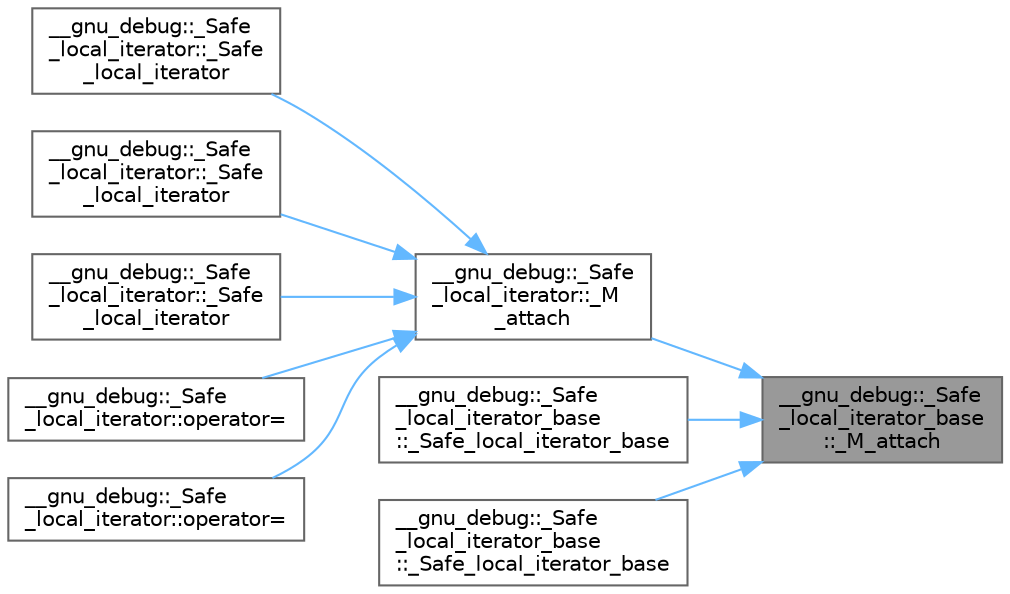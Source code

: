 digraph "__gnu_debug::_Safe_local_iterator_base::_M_attach"
{
 // LATEX_PDF_SIZE
  bgcolor="transparent";
  edge [fontname=Helvetica,fontsize=10,labelfontname=Helvetica,labelfontsize=10];
  node [fontname=Helvetica,fontsize=10,shape=box,height=0.2,width=0.4];
  rankdir="RL";
  Node1 [id="Node000001",label="__gnu_debug::_Safe\l_local_iterator_base\l::_M_attach",height=0.2,width=0.4,color="gray40", fillcolor="grey60", style="filled", fontcolor="black",tooltip=" "];
  Node1 -> Node2 [id="edge1_Node000001_Node000002",dir="back",color="steelblue1",style="solid",tooltip=" "];
  Node2 [id="Node000002",label="__gnu_debug::_Safe\l_local_iterator::_M\l_attach",height=0.2,width=0.4,color="grey40", fillcolor="white", style="filled",URL="$class____gnu__debug_1_1___safe__local__iterator.html#ae844aa725bcfae4523cd9c050821e0f5",tooltip=" "];
  Node2 -> Node3 [id="edge2_Node000002_Node000003",dir="back",color="steelblue1",style="solid",tooltip=" "];
  Node3 [id="Node000003",label="__gnu_debug::_Safe\l_local_iterator::_Safe\l_local_iterator",height=0.2,width=0.4,color="grey40", fillcolor="white", style="filled",URL="$class____gnu__debug_1_1___safe__local__iterator.html#a281a8ffa72a96b7599ad892efc6f4367",tooltip="Move construction."];
  Node2 -> Node4 [id="edge3_Node000002_Node000004",dir="back",color="steelblue1",style="solid",tooltip=" "];
  Node4 [id="Node000004",label="__gnu_debug::_Safe\l_local_iterator::_Safe\l_local_iterator",height=0.2,width=0.4,color="grey40", fillcolor="white", style="filled",URL="$class____gnu__debug_1_1___safe__local__iterator.html#a0a7e70d70fe6ebf02a59eb4ed6704642",tooltip="Copy construction."];
  Node2 -> Node5 [id="edge4_Node000002_Node000005",dir="back",color="steelblue1",style="solid",tooltip=" "];
  Node5 [id="Node000005",label="__gnu_debug::_Safe\l_local_iterator::_Safe\l_local_iterator",height=0.2,width=0.4,color="grey40", fillcolor="white", style="filled",URL="$class____gnu__debug_1_1___safe__local__iterator.html#ab45913e372960af8e21c2e246563e815",tooltip="Converting constructor from a mutable iterator to a constant iterator."];
  Node2 -> Node6 [id="edge5_Node000002_Node000006",dir="back",color="steelblue1",style="solid",tooltip=" "];
  Node6 [id="Node000006",label="__gnu_debug::_Safe\l_local_iterator::operator=",height=0.2,width=0.4,color="grey40", fillcolor="white", style="filled",URL="$class____gnu__debug_1_1___safe__local__iterator.html#a1e0306579e4d4782b254f5d5732e078f",tooltip="Move assignment."];
  Node2 -> Node7 [id="edge6_Node000002_Node000007",dir="back",color="steelblue1",style="solid",tooltip=" "];
  Node7 [id="Node000007",label="__gnu_debug::_Safe\l_local_iterator::operator=",height=0.2,width=0.4,color="grey40", fillcolor="white", style="filled",URL="$class____gnu__debug_1_1___safe__local__iterator.html#a4370f29684bf7feab310caad4d1ba01f",tooltip="Copy assignment."];
  Node1 -> Node8 [id="edge7_Node000001_Node000008",dir="back",color="steelblue1",style="solid",tooltip=" "];
  Node8 [id="Node000008",label="__gnu_debug::_Safe\l_local_iterator_base\l::_Safe_local_iterator_base",height=0.2,width=0.4,color="grey40", fillcolor="white", style="filled",URL="$class____gnu__debug_1_1___safe__local__iterator__base.html#aba66dde2adb286395bcb7714f32e64d9",tooltip=" "];
  Node1 -> Node9 [id="edge8_Node000001_Node000009",dir="back",color="steelblue1",style="solid",tooltip=" "];
  Node9 [id="Node000009",label="__gnu_debug::_Safe\l_local_iterator_base\l::_Safe_local_iterator_base",height=0.2,width=0.4,color="grey40", fillcolor="white", style="filled",URL="$class____gnu__debug_1_1___safe__local__iterator__base.html#a7958bccd20b93cf3f6cffc4ed922346d",tooltip=" "];
}
